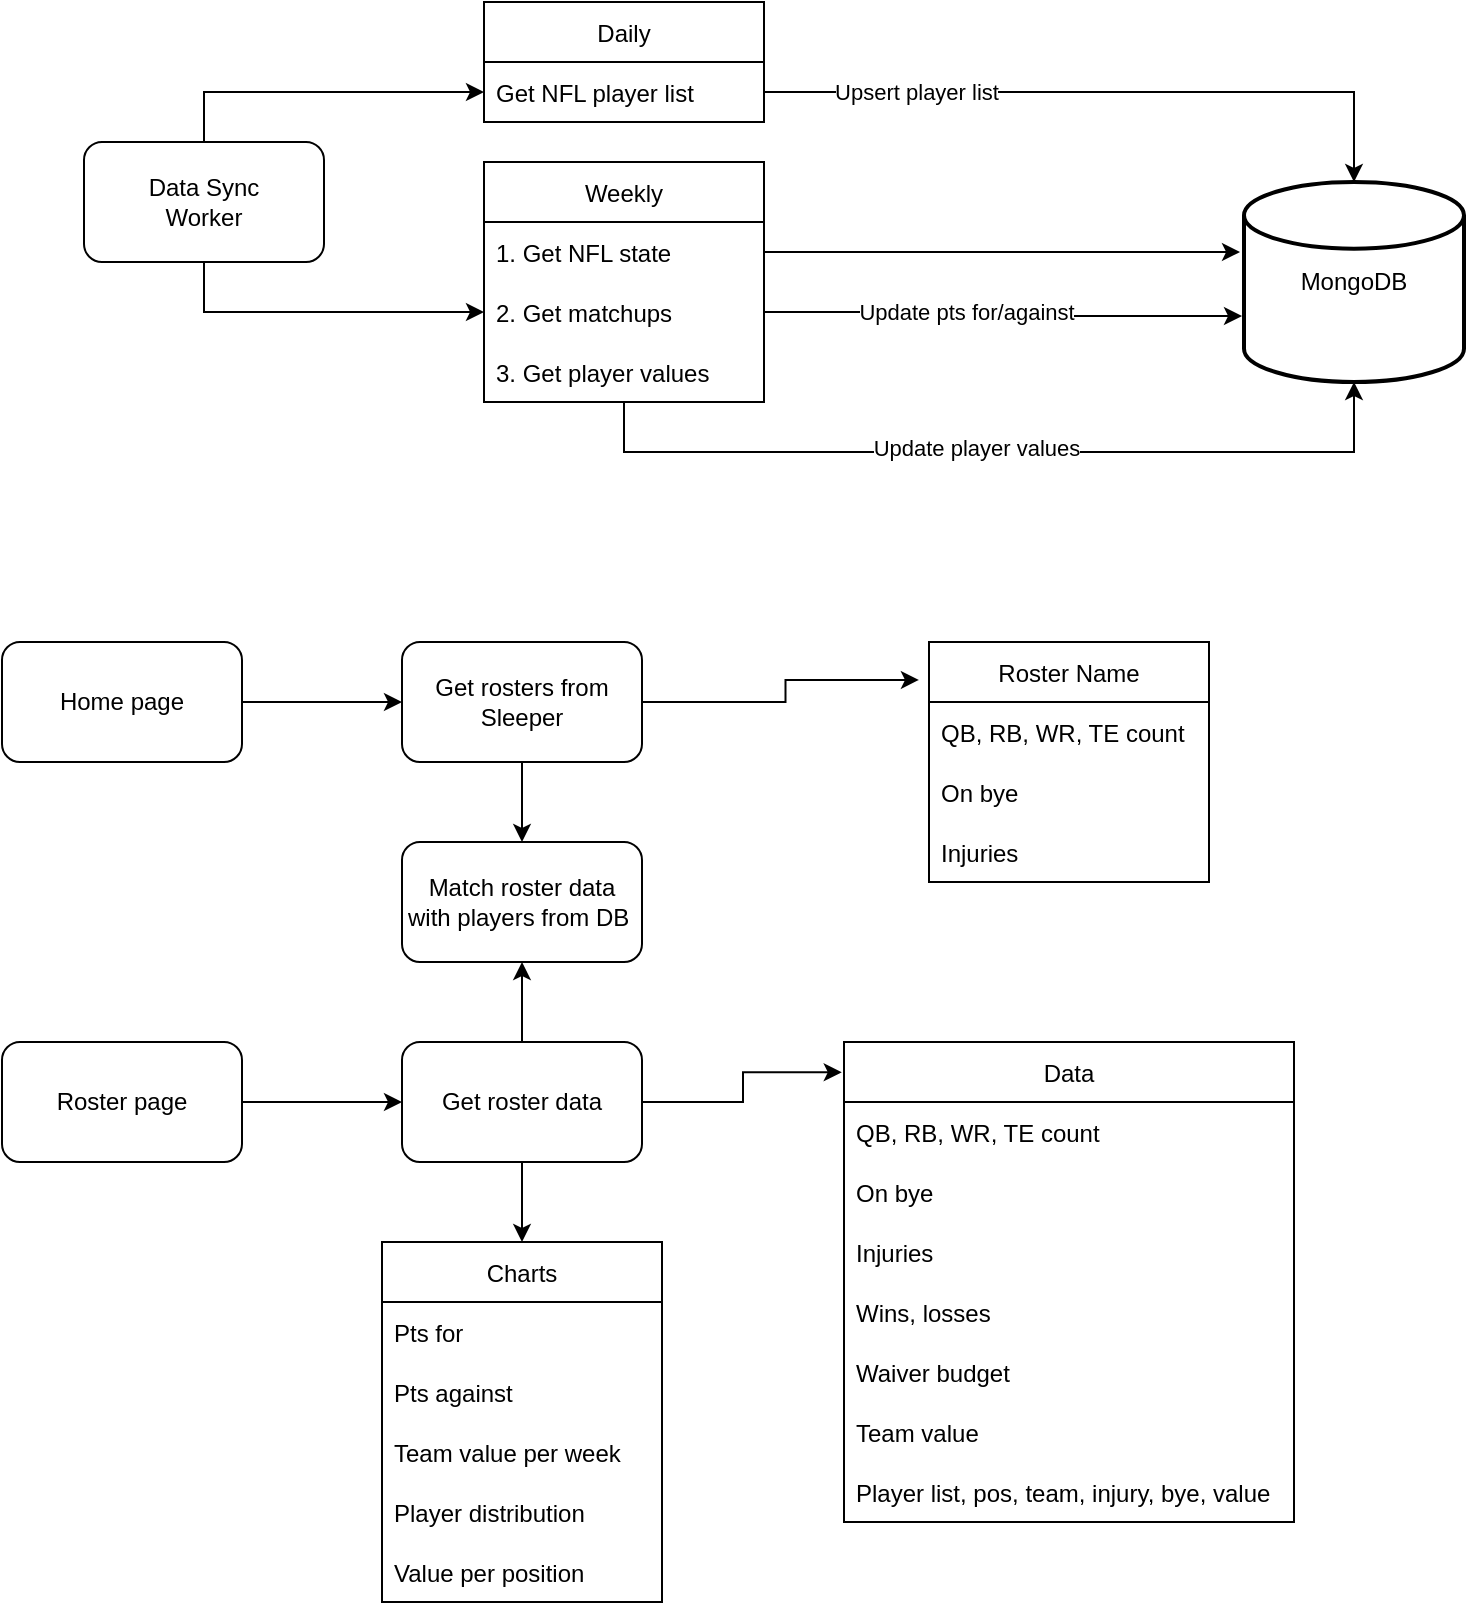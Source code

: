<mxfile version="20.5.1" type="github">
  <diagram id="C5RBs43oDa-KdzZeNtuy" name="Page-1">
    <mxGraphModel dx="2062" dy="1101" grid="1" gridSize="10" guides="1" tooltips="1" connect="1" arrows="1" fold="1" page="1" pageScale="1" pageWidth="827" pageHeight="1169" math="0" shadow="0">
      <root>
        <mxCell id="WIyWlLk6GJQsqaUBKTNV-0" />
        <mxCell id="WIyWlLk6GJQsqaUBKTNV-1" parent="WIyWlLk6GJQsqaUBKTNV-0" />
        <mxCell id="HXwRuLFBI6uOEbMPTBXW-20" style="edgeStyle=orthogonalEdgeStyle;rounded=0;orthogonalLoop=1;jettySize=auto;html=1;entryX=0;entryY=0.5;entryDx=0;entryDy=0;" edge="1" parent="WIyWlLk6GJQsqaUBKTNV-1" source="HXwRuLFBI6uOEbMPTBXW-0" target="HXwRuLFBI6uOEbMPTBXW-13">
          <mxGeometry relative="1" as="geometry" />
        </mxCell>
        <mxCell id="HXwRuLFBI6uOEbMPTBXW-23" style="edgeStyle=orthogonalEdgeStyle;rounded=0;orthogonalLoop=1;jettySize=auto;html=1;entryX=0;entryY=0.5;entryDx=0;entryDy=0;exitX=0.5;exitY=1;exitDx=0;exitDy=0;" edge="1" parent="WIyWlLk6GJQsqaUBKTNV-1" source="HXwRuLFBI6uOEbMPTBXW-0" target="HXwRuLFBI6uOEbMPTBXW-17">
          <mxGeometry relative="1" as="geometry" />
        </mxCell>
        <mxCell id="HXwRuLFBI6uOEbMPTBXW-0" value="Data Sync&lt;br&gt;Worker" style="rounded=1;whiteSpace=wrap;html=1;" vertex="1" parent="WIyWlLk6GJQsqaUBKTNV-1">
          <mxGeometry x="80" y="100" width="120" height="60" as="geometry" />
        </mxCell>
        <mxCell id="HXwRuLFBI6uOEbMPTBXW-3" value="MongoDB" style="strokeWidth=2;html=1;shape=mxgraph.flowchart.database;whiteSpace=wrap;" vertex="1" parent="WIyWlLk6GJQsqaUBKTNV-1">
          <mxGeometry x="660" y="120" width="110" height="100" as="geometry" />
        </mxCell>
        <mxCell id="HXwRuLFBI6uOEbMPTBXW-12" value="Daily" style="swimlane;fontStyle=0;childLayout=stackLayout;horizontal=1;startSize=30;horizontalStack=0;resizeParent=1;resizeParentMax=0;resizeLast=0;collapsible=1;marginBottom=0;" vertex="1" parent="WIyWlLk6GJQsqaUBKTNV-1">
          <mxGeometry x="280" y="30" width="140" height="60" as="geometry" />
        </mxCell>
        <mxCell id="HXwRuLFBI6uOEbMPTBXW-13" value="Get NFL player list" style="text;strokeColor=none;fillColor=none;align=left;verticalAlign=middle;spacingLeft=4;spacingRight=4;overflow=hidden;points=[[0,0.5],[1,0.5]];portConstraint=eastwest;rotatable=0;" vertex="1" parent="HXwRuLFBI6uOEbMPTBXW-12">
          <mxGeometry y="30" width="140" height="30" as="geometry" />
        </mxCell>
        <mxCell id="HXwRuLFBI6uOEbMPTBXW-16" value="Weekly" style="swimlane;fontStyle=0;childLayout=stackLayout;horizontal=1;startSize=30;horizontalStack=0;resizeParent=1;resizeParentMax=0;resizeLast=0;collapsible=1;marginBottom=0;" vertex="1" parent="WIyWlLk6GJQsqaUBKTNV-1">
          <mxGeometry x="280" y="110" width="140" height="120" as="geometry" />
        </mxCell>
        <mxCell id="HXwRuLFBI6uOEbMPTBXW-19" value="1. Get NFL state" style="text;strokeColor=none;fillColor=none;align=left;verticalAlign=middle;spacingLeft=4;spacingRight=4;overflow=hidden;points=[[0,0.5],[1,0.5]];portConstraint=eastwest;rotatable=0;" vertex="1" parent="HXwRuLFBI6uOEbMPTBXW-16">
          <mxGeometry y="30" width="140" height="30" as="geometry" />
        </mxCell>
        <mxCell id="HXwRuLFBI6uOEbMPTBXW-17" value="2. Get matchups" style="text;strokeColor=none;fillColor=none;align=left;verticalAlign=middle;spacingLeft=4;spacingRight=4;overflow=hidden;points=[[0,0.5],[1,0.5]];portConstraint=eastwest;rotatable=0;" vertex="1" parent="HXwRuLFBI6uOEbMPTBXW-16">
          <mxGeometry y="60" width="140" height="30" as="geometry" />
        </mxCell>
        <mxCell id="HXwRuLFBI6uOEbMPTBXW-18" value="3. Get player values" style="text;strokeColor=none;fillColor=none;align=left;verticalAlign=middle;spacingLeft=4;spacingRight=4;overflow=hidden;points=[[0,0.5],[1,0.5]];portConstraint=eastwest;rotatable=0;" vertex="1" parent="HXwRuLFBI6uOEbMPTBXW-16">
          <mxGeometry y="90" width="140" height="30" as="geometry" />
        </mxCell>
        <mxCell id="HXwRuLFBI6uOEbMPTBXW-21" style="edgeStyle=orthogonalEdgeStyle;rounded=0;orthogonalLoop=1;jettySize=auto;html=1;entryX=0.5;entryY=0;entryDx=0;entryDy=0;entryPerimeter=0;" edge="1" parent="WIyWlLk6GJQsqaUBKTNV-1" source="HXwRuLFBI6uOEbMPTBXW-13" target="HXwRuLFBI6uOEbMPTBXW-3">
          <mxGeometry relative="1" as="geometry" />
        </mxCell>
        <mxCell id="HXwRuLFBI6uOEbMPTBXW-22" value="Upsert player list" style="edgeLabel;html=1;align=center;verticalAlign=middle;resizable=0;points=[];" vertex="1" connectable="0" parent="HXwRuLFBI6uOEbMPTBXW-21">
          <mxGeometry x="-0.469" y="2" relative="1" as="geometry">
            <mxPoint x="-15" y="2" as="offset" />
          </mxGeometry>
        </mxCell>
        <mxCell id="HXwRuLFBI6uOEbMPTBXW-27" style="edgeStyle=orthogonalEdgeStyle;rounded=0;orthogonalLoop=1;jettySize=auto;html=1;entryX=-0.009;entryY=0.67;entryDx=0;entryDy=0;entryPerimeter=0;" edge="1" parent="WIyWlLk6GJQsqaUBKTNV-1" source="HXwRuLFBI6uOEbMPTBXW-17" target="HXwRuLFBI6uOEbMPTBXW-3">
          <mxGeometry relative="1" as="geometry">
            <mxPoint x="620" y="190" as="targetPoint" />
          </mxGeometry>
        </mxCell>
        <mxCell id="HXwRuLFBI6uOEbMPTBXW-28" value="Update pts for/against" style="edgeLabel;html=1;align=center;verticalAlign=middle;resizable=0;points=[];" vertex="1" connectable="0" parent="HXwRuLFBI6uOEbMPTBXW-27">
          <mxGeometry x="-0.417" y="-1" relative="1" as="geometry">
            <mxPoint x="30" y="-1" as="offset" />
          </mxGeometry>
        </mxCell>
        <mxCell id="HXwRuLFBI6uOEbMPTBXW-29" style="edgeStyle=orthogonalEdgeStyle;rounded=0;orthogonalLoop=1;jettySize=auto;html=1;entryX=0.5;entryY=1;entryDx=0;entryDy=0;entryPerimeter=0;" edge="1" parent="WIyWlLk6GJQsqaUBKTNV-1" source="HXwRuLFBI6uOEbMPTBXW-18" target="HXwRuLFBI6uOEbMPTBXW-3">
          <mxGeometry relative="1" as="geometry">
            <Array as="points">
              <mxPoint x="350" y="255" />
              <mxPoint x="715" y="255" />
            </Array>
          </mxGeometry>
        </mxCell>
        <mxCell id="HXwRuLFBI6uOEbMPTBXW-30" value="Update player values" style="edgeLabel;html=1;align=center;verticalAlign=middle;resizable=0;points=[];" vertex="1" connectable="0" parent="HXwRuLFBI6uOEbMPTBXW-29">
          <mxGeometry x="-0.26" y="2" relative="1" as="geometry">
            <mxPoint x="43" as="offset" />
          </mxGeometry>
        </mxCell>
        <mxCell id="HXwRuLFBI6uOEbMPTBXW-33" style="edgeStyle=orthogonalEdgeStyle;rounded=0;orthogonalLoop=1;jettySize=auto;html=1;entryX=-0.018;entryY=0.35;entryDx=0;entryDy=0;entryPerimeter=0;" edge="1" parent="WIyWlLk6GJQsqaUBKTNV-1" source="HXwRuLFBI6uOEbMPTBXW-19" target="HXwRuLFBI6uOEbMPTBXW-3">
          <mxGeometry relative="1" as="geometry">
            <mxPoint x="620" y="150" as="targetPoint" />
          </mxGeometry>
        </mxCell>
        <mxCell id="HXwRuLFBI6uOEbMPTBXW-37" style="edgeStyle=orthogonalEdgeStyle;rounded=0;orthogonalLoop=1;jettySize=auto;html=1;exitX=1;exitY=0.5;exitDx=0;exitDy=0;entryX=0;entryY=0.5;entryDx=0;entryDy=0;" edge="1" parent="WIyWlLk6GJQsqaUBKTNV-1" source="HXwRuLFBI6uOEbMPTBXW-35" target="HXwRuLFBI6uOEbMPTBXW-36">
          <mxGeometry relative="1" as="geometry" />
        </mxCell>
        <mxCell id="HXwRuLFBI6uOEbMPTBXW-35" value="Home page" style="rounded=1;whiteSpace=wrap;html=1;" vertex="1" parent="WIyWlLk6GJQsqaUBKTNV-1">
          <mxGeometry x="39" y="350" width="120" height="60" as="geometry" />
        </mxCell>
        <mxCell id="HXwRuLFBI6uOEbMPTBXW-54" style="edgeStyle=orthogonalEdgeStyle;rounded=0;orthogonalLoop=1;jettySize=auto;html=1;exitX=0.5;exitY=1;exitDx=0;exitDy=0;entryX=0.5;entryY=0;entryDx=0;entryDy=0;" edge="1" parent="WIyWlLk6GJQsqaUBKTNV-1" source="HXwRuLFBI6uOEbMPTBXW-36" target="HXwRuLFBI6uOEbMPTBXW-38">
          <mxGeometry relative="1" as="geometry" />
        </mxCell>
        <mxCell id="HXwRuLFBI6uOEbMPTBXW-56" style="edgeStyle=orthogonalEdgeStyle;rounded=0;orthogonalLoop=1;jettySize=auto;html=1;exitX=1;exitY=0.5;exitDx=0;exitDy=0;entryX=-0.036;entryY=0.158;entryDx=0;entryDy=0;entryPerimeter=0;" edge="1" parent="WIyWlLk6GJQsqaUBKTNV-1" source="HXwRuLFBI6uOEbMPTBXW-36" target="HXwRuLFBI6uOEbMPTBXW-40">
          <mxGeometry relative="1" as="geometry" />
        </mxCell>
        <mxCell id="HXwRuLFBI6uOEbMPTBXW-36" value="Get rosters from Sleeper" style="rounded=1;whiteSpace=wrap;html=1;" vertex="1" parent="WIyWlLk6GJQsqaUBKTNV-1">
          <mxGeometry x="239" y="350" width="120" height="60" as="geometry" />
        </mxCell>
        <mxCell id="HXwRuLFBI6uOEbMPTBXW-38" value="Match roster data with players from DB&amp;nbsp;" style="rounded=1;whiteSpace=wrap;html=1;" vertex="1" parent="WIyWlLk6GJQsqaUBKTNV-1">
          <mxGeometry x="239" y="450" width="120" height="60" as="geometry" />
        </mxCell>
        <mxCell id="HXwRuLFBI6uOEbMPTBXW-40" value="Roster Name" style="swimlane;fontStyle=0;childLayout=stackLayout;horizontal=1;startSize=30;horizontalStack=0;resizeParent=1;resizeParentMax=0;resizeLast=0;collapsible=1;marginBottom=0;" vertex="1" parent="WIyWlLk6GJQsqaUBKTNV-1">
          <mxGeometry x="502.5" y="350" width="140" height="120" as="geometry">
            <mxRectangle x="650" y="290" width="110" height="30" as="alternateBounds" />
          </mxGeometry>
        </mxCell>
        <mxCell id="HXwRuLFBI6uOEbMPTBXW-41" value="QB, RB, WR, TE count" style="text;strokeColor=none;fillColor=none;align=left;verticalAlign=middle;spacingLeft=4;spacingRight=4;overflow=hidden;points=[[0,0.5],[1,0.5]];portConstraint=eastwest;rotatable=0;" vertex="1" parent="HXwRuLFBI6uOEbMPTBXW-40">
          <mxGeometry y="30" width="140" height="30" as="geometry" />
        </mxCell>
        <mxCell id="HXwRuLFBI6uOEbMPTBXW-42" value="On bye" style="text;strokeColor=none;fillColor=none;align=left;verticalAlign=middle;spacingLeft=4;spacingRight=4;overflow=hidden;points=[[0,0.5],[1,0.5]];portConstraint=eastwest;rotatable=0;" vertex="1" parent="HXwRuLFBI6uOEbMPTBXW-40">
          <mxGeometry y="60" width="140" height="30" as="geometry" />
        </mxCell>
        <mxCell id="HXwRuLFBI6uOEbMPTBXW-43" value="Injuries" style="text;strokeColor=none;fillColor=none;align=left;verticalAlign=middle;spacingLeft=4;spacingRight=4;overflow=hidden;points=[[0,0.5],[1,0.5]];portConstraint=eastwest;rotatable=0;" vertex="1" parent="HXwRuLFBI6uOEbMPTBXW-40">
          <mxGeometry y="90" width="140" height="30" as="geometry" />
        </mxCell>
        <mxCell id="HXwRuLFBI6uOEbMPTBXW-53" value="" style="edgeStyle=orthogonalEdgeStyle;rounded=0;orthogonalLoop=1;jettySize=auto;html=1;" edge="1" parent="WIyWlLk6GJQsqaUBKTNV-1" source="HXwRuLFBI6uOEbMPTBXW-51" target="HXwRuLFBI6uOEbMPTBXW-52">
          <mxGeometry relative="1" as="geometry" />
        </mxCell>
        <mxCell id="HXwRuLFBI6uOEbMPTBXW-51" value="Roster page" style="rounded=1;whiteSpace=wrap;html=1;" vertex="1" parent="WIyWlLk6GJQsqaUBKTNV-1">
          <mxGeometry x="39" y="550" width="120" height="60" as="geometry" />
        </mxCell>
        <mxCell id="HXwRuLFBI6uOEbMPTBXW-55" style="edgeStyle=orthogonalEdgeStyle;rounded=0;orthogonalLoop=1;jettySize=auto;html=1;exitX=0.5;exitY=0;exitDx=0;exitDy=0;entryX=0.5;entryY=1;entryDx=0;entryDy=0;" edge="1" parent="WIyWlLk6GJQsqaUBKTNV-1" source="HXwRuLFBI6uOEbMPTBXW-52" target="HXwRuLFBI6uOEbMPTBXW-38">
          <mxGeometry relative="1" as="geometry" />
        </mxCell>
        <mxCell id="HXwRuLFBI6uOEbMPTBXW-65" style="edgeStyle=orthogonalEdgeStyle;rounded=0;orthogonalLoop=1;jettySize=auto;html=1;exitX=1;exitY=0.5;exitDx=0;exitDy=0;entryX=-0.005;entryY=0.063;entryDx=0;entryDy=0;entryPerimeter=0;" edge="1" parent="WIyWlLk6GJQsqaUBKTNV-1" source="HXwRuLFBI6uOEbMPTBXW-52" target="HXwRuLFBI6uOEbMPTBXW-61">
          <mxGeometry relative="1" as="geometry" />
        </mxCell>
        <mxCell id="HXwRuLFBI6uOEbMPTBXW-78" style="edgeStyle=orthogonalEdgeStyle;rounded=0;orthogonalLoop=1;jettySize=auto;html=1;exitX=0.5;exitY=1;exitDx=0;exitDy=0;entryX=0.5;entryY=0;entryDx=0;entryDy=0;" edge="1" parent="WIyWlLk6GJQsqaUBKTNV-1" source="HXwRuLFBI6uOEbMPTBXW-52" target="HXwRuLFBI6uOEbMPTBXW-70">
          <mxGeometry relative="1" as="geometry" />
        </mxCell>
        <mxCell id="HXwRuLFBI6uOEbMPTBXW-52" value="Get roster data" style="rounded=1;whiteSpace=wrap;html=1;" vertex="1" parent="WIyWlLk6GJQsqaUBKTNV-1">
          <mxGeometry x="239" y="550" width="120" height="60" as="geometry" />
        </mxCell>
        <mxCell id="HXwRuLFBI6uOEbMPTBXW-61" value="Data" style="swimlane;fontStyle=0;childLayout=stackLayout;horizontal=1;startSize=30;horizontalStack=0;resizeParent=1;resizeParentMax=0;resizeLast=0;collapsible=1;marginBottom=0;" vertex="1" parent="WIyWlLk6GJQsqaUBKTNV-1">
          <mxGeometry x="460" y="550" width="225" height="240" as="geometry" />
        </mxCell>
        <mxCell id="HXwRuLFBI6uOEbMPTBXW-62" value="QB, RB, WR, TE count" style="text;strokeColor=none;fillColor=none;align=left;verticalAlign=middle;spacingLeft=4;spacingRight=4;overflow=hidden;points=[[0,0.5],[1,0.5]];portConstraint=eastwest;rotatable=0;" vertex="1" parent="HXwRuLFBI6uOEbMPTBXW-61">
          <mxGeometry y="30" width="225" height="30" as="geometry" />
        </mxCell>
        <mxCell id="HXwRuLFBI6uOEbMPTBXW-63" value="On bye" style="text;strokeColor=none;fillColor=none;align=left;verticalAlign=middle;spacingLeft=4;spacingRight=4;overflow=hidden;points=[[0,0.5],[1,0.5]];portConstraint=eastwest;rotatable=0;" vertex="1" parent="HXwRuLFBI6uOEbMPTBXW-61">
          <mxGeometry y="60" width="225" height="30" as="geometry" />
        </mxCell>
        <mxCell id="HXwRuLFBI6uOEbMPTBXW-67" value="Injuries" style="text;strokeColor=none;fillColor=none;align=left;verticalAlign=middle;spacingLeft=4;spacingRight=4;overflow=hidden;points=[[0,0.5],[1,0.5]];portConstraint=eastwest;rotatable=0;" vertex="1" parent="HXwRuLFBI6uOEbMPTBXW-61">
          <mxGeometry y="90" width="225" height="30" as="geometry" />
        </mxCell>
        <mxCell id="HXwRuLFBI6uOEbMPTBXW-68" value="Wins, losses" style="text;strokeColor=none;fillColor=none;align=left;verticalAlign=middle;spacingLeft=4;spacingRight=4;overflow=hidden;points=[[0,0.5],[1,0.5]];portConstraint=eastwest;rotatable=0;" vertex="1" parent="HXwRuLFBI6uOEbMPTBXW-61">
          <mxGeometry y="120" width="225" height="30" as="geometry" />
        </mxCell>
        <mxCell id="HXwRuLFBI6uOEbMPTBXW-69" value="Waiver budget" style="text;strokeColor=none;fillColor=none;align=left;verticalAlign=middle;spacingLeft=4;spacingRight=4;overflow=hidden;points=[[0,0.5],[1,0.5]];portConstraint=eastwest;rotatable=0;" vertex="1" parent="HXwRuLFBI6uOEbMPTBXW-61">
          <mxGeometry y="150" width="225" height="30" as="geometry" />
        </mxCell>
        <mxCell id="HXwRuLFBI6uOEbMPTBXW-64" value="Team value" style="text;strokeColor=none;fillColor=none;align=left;verticalAlign=middle;spacingLeft=4;spacingRight=4;overflow=hidden;points=[[0,0.5],[1,0.5]];portConstraint=eastwest;rotatable=0;" vertex="1" parent="HXwRuLFBI6uOEbMPTBXW-61">
          <mxGeometry y="180" width="225" height="30" as="geometry" />
        </mxCell>
        <mxCell id="HXwRuLFBI6uOEbMPTBXW-71" value="Player list, pos, team, injury, bye, value" style="text;strokeColor=none;fillColor=none;align=left;verticalAlign=middle;spacingLeft=4;spacingRight=4;overflow=hidden;points=[[0,0.5],[1,0.5]];portConstraint=eastwest;rotatable=0;" vertex="1" parent="HXwRuLFBI6uOEbMPTBXW-61">
          <mxGeometry y="210" width="225" height="30" as="geometry" />
        </mxCell>
        <mxCell id="HXwRuLFBI6uOEbMPTBXW-70" value="Charts" style="swimlane;fontStyle=0;childLayout=stackLayout;horizontal=1;startSize=30;horizontalStack=0;resizeParent=1;resizeParentMax=0;resizeLast=0;collapsible=1;marginBottom=0;" vertex="1" parent="WIyWlLk6GJQsqaUBKTNV-1">
          <mxGeometry x="229" y="650" width="140" height="180" as="geometry" />
        </mxCell>
        <mxCell id="HXwRuLFBI6uOEbMPTBXW-73" value="Pts for" style="text;strokeColor=none;fillColor=none;align=left;verticalAlign=middle;spacingLeft=4;spacingRight=4;overflow=hidden;points=[[0,0.5],[1,0.5]];portConstraint=eastwest;rotatable=0;" vertex="1" parent="HXwRuLFBI6uOEbMPTBXW-70">
          <mxGeometry y="30" width="140" height="30" as="geometry" />
        </mxCell>
        <mxCell id="HXwRuLFBI6uOEbMPTBXW-75" value="Pts against" style="text;strokeColor=none;fillColor=none;align=left;verticalAlign=middle;spacingLeft=4;spacingRight=4;overflow=hidden;points=[[0,0.5],[1,0.5]];portConstraint=eastwest;rotatable=0;" vertex="1" parent="HXwRuLFBI6uOEbMPTBXW-70">
          <mxGeometry y="60" width="140" height="30" as="geometry" />
        </mxCell>
        <mxCell id="HXwRuLFBI6uOEbMPTBXW-76" value="Team value per week" style="text;strokeColor=none;fillColor=none;align=left;verticalAlign=middle;spacingLeft=4;spacingRight=4;overflow=hidden;points=[[0,0.5],[1,0.5]];portConstraint=eastwest;rotatable=0;" vertex="1" parent="HXwRuLFBI6uOEbMPTBXW-70">
          <mxGeometry y="90" width="140" height="30" as="geometry" />
        </mxCell>
        <mxCell id="HXwRuLFBI6uOEbMPTBXW-77" value="Player distribution" style="text;strokeColor=none;fillColor=none;align=left;verticalAlign=middle;spacingLeft=4;spacingRight=4;overflow=hidden;points=[[0,0.5],[1,0.5]];portConstraint=eastwest;rotatable=0;" vertex="1" parent="HXwRuLFBI6uOEbMPTBXW-70">
          <mxGeometry y="120" width="140" height="30" as="geometry" />
        </mxCell>
        <mxCell id="HXwRuLFBI6uOEbMPTBXW-72" value="Value per position" style="text;strokeColor=none;fillColor=none;align=left;verticalAlign=middle;spacingLeft=4;spacingRight=4;overflow=hidden;points=[[0,0.5],[1,0.5]];portConstraint=eastwest;rotatable=0;" vertex="1" parent="HXwRuLFBI6uOEbMPTBXW-70">
          <mxGeometry y="150" width="140" height="30" as="geometry" />
        </mxCell>
      </root>
    </mxGraphModel>
  </diagram>
</mxfile>
